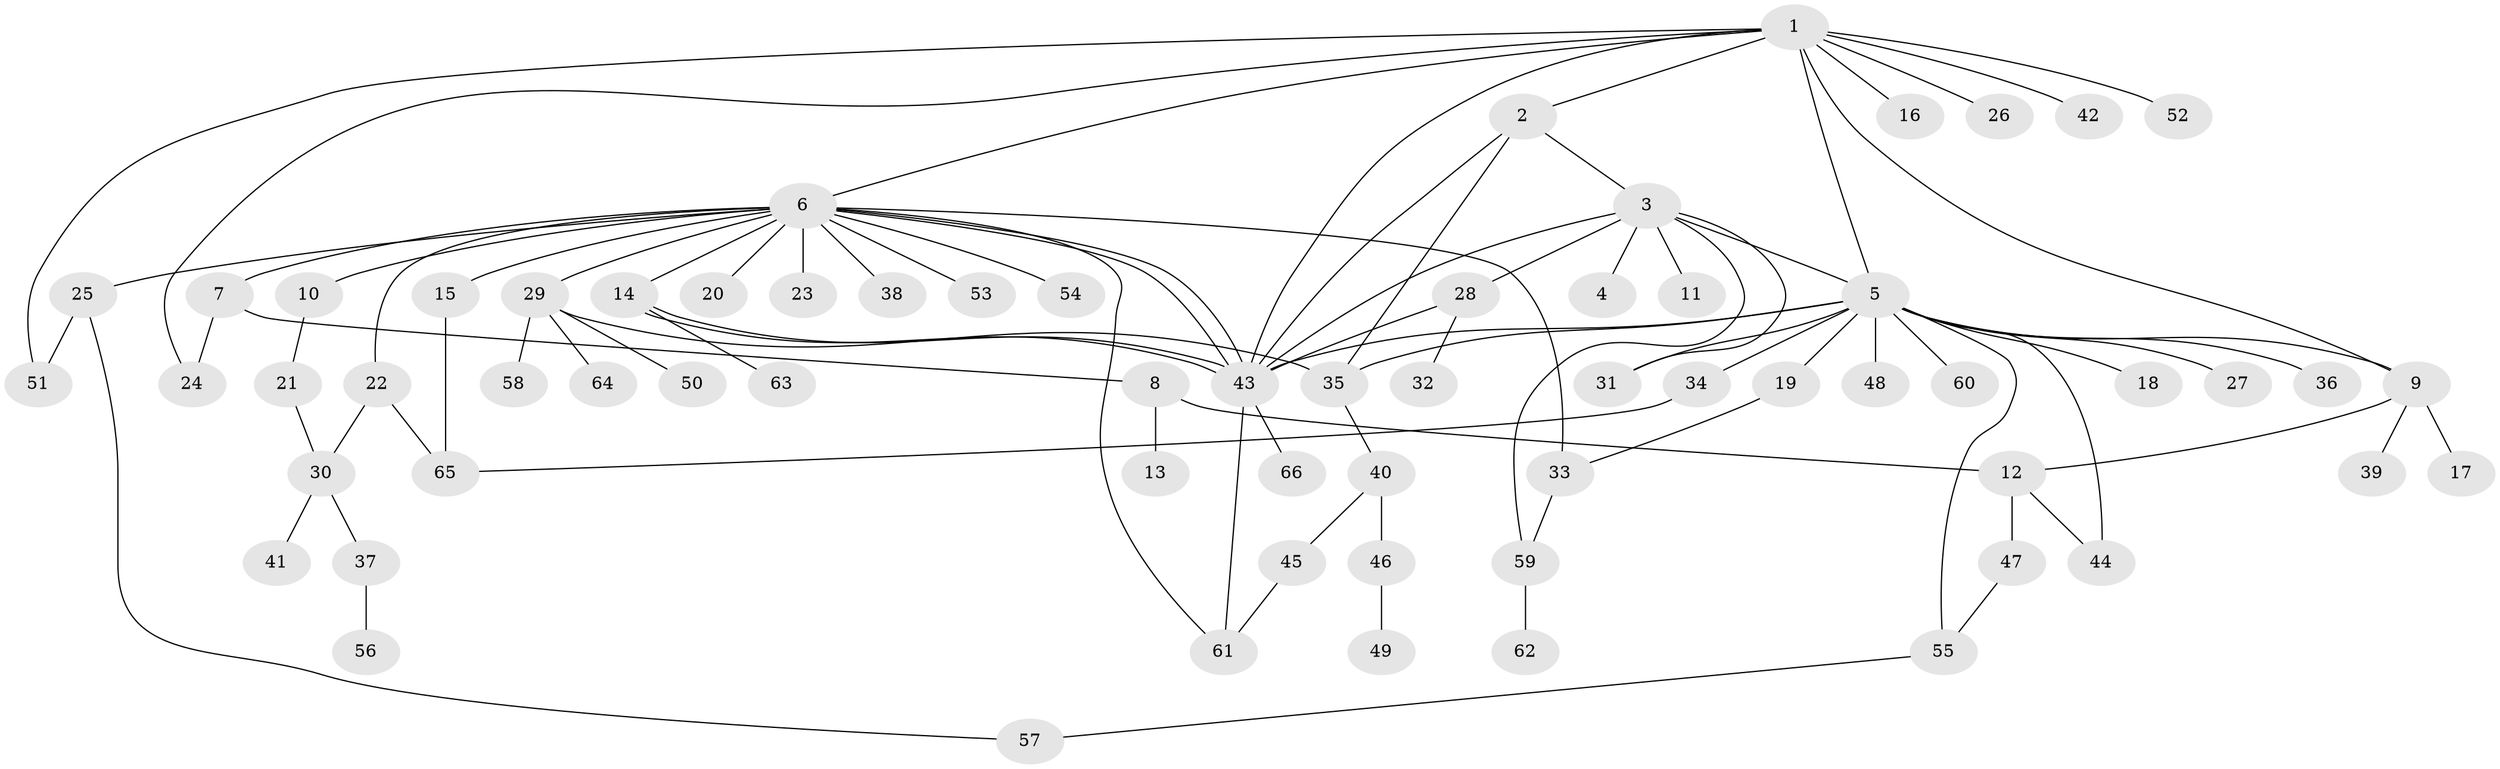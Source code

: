// Generated by graph-tools (version 1.1) at 2025/35/03/09/25 02:35:33]
// undirected, 66 vertices, 91 edges
graph export_dot {
graph [start="1"]
  node [color=gray90,style=filled];
  1;
  2;
  3;
  4;
  5;
  6;
  7;
  8;
  9;
  10;
  11;
  12;
  13;
  14;
  15;
  16;
  17;
  18;
  19;
  20;
  21;
  22;
  23;
  24;
  25;
  26;
  27;
  28;
  29;
  30;
  31;
  32;
  33;
  34;
  35;
  36;
  37;
  38;
  39;
  40;
  41;
  42;
  43;
  44;
  45;
  46;
  47;
  48;
  49;
  50;
  51;
  52;
  53;
  54;
  55;
  56;
  57;
  58;
  59;
  60;
  61;
  62;
  63;
  64;
  65;
  66;
  1 -- 2;
  1 -- 5;
  1 -- 6;
  1 -- 9;
  1 -- 16;
  1 -- 24;
  1 -- 26;
  1 -- 42;
  1 -- 43;
  1 -- 51;
  1 -- 52;
  2 -- 3;
  2 -- 35;
  2 -- 43;
  3 -- 4;
  3 -- 5;
  3 -- 11;
  3 -- 28;
  3 -- 31;
  3 -- 43;
  3 -- 59;
  5 -- 9;
  5 -- 18;
  5 -- 19;
  5 -- 27;
  5 -- 31;
  5 -- 34;
  5 -- 35;
  5 -- 36;
  5 -- 43;
  5 -- 44;
  5 -- 48;
  5 -- 55;
  5 -- 60;
  6 -- 7;
  6 -- 10;
  6 -- 14;
  6 -- 15;
  6 -- 20;
  6 -- 22;
  6 -- 23;
  6 -- 25;
  6 -- 29;
  6 -- 33;
  6 -- 38;
  6 -- 43;
  6 -- 43;
  6 -- 53;
  6 -- 54;
  6 -- 61;
  7 -- 8;
  7 -- 24;
  8 -- 12;
  8 -- 13;
  9 -- 12;
  9 -- 17;
  9 -- 39;
  10 -- 21;
  12 -- 44;
  12 -- 47;
  14 -- 43;
  14 -- 43;
  14 -- 63;
  15 -- 65;
  19 -- 33;
  21 -- 30;
  22 -- 30;
  22 -- 65;
  25 -- 51;
  25 -- 57;
  28 -- 32;
  28 -- 43;
  29 -- 35;
  29 -- 50;
  29 -- 58;
  29 -- 64;
  30 -- 37;
  30 -- 41;
  33 -- 59;
  34 -- 65;
  35 -- 40;
  37 -- 56;
  40 -- 45;
  40 -- 46;
  43 -- 61;
  43 -- 66;
  45 -- 61;
  46 -- 49;
  47 -- 55;
  55 -- 57;
  59 -- 62;
}
